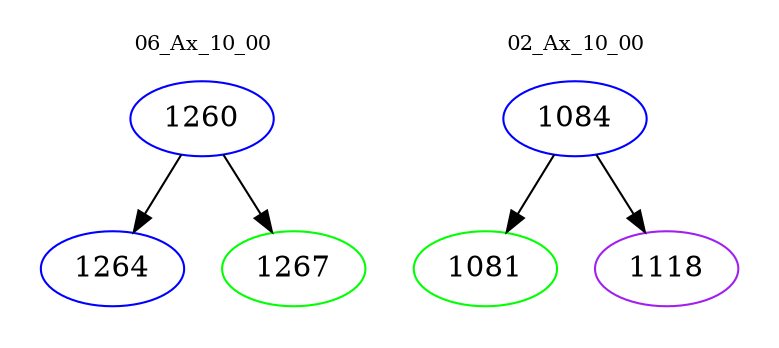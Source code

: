 digraph{
subgraph cluster_0 {
color = white
label = "06_Ax_10_00";
fontsize=10;
T0_1260 [label="1260", color="blue"]
T0_1260 -> T0_1264 [color="black"]
T0_1264 [label="1264", color="blue"]
T0_1260 -> T0_1267 [color="black"]
T0_1267 [label="1267", color="green"]
}
subgraph cluster_1 {
color = white
label = "02_Ax_10_00";
fontsize=10;
T1_1084 [label="1084", color="blue"]
T1_1084 -> T1_1081 [color="black"]
T1_1081 [label="1081", color="green"]
T1_1084 -> T1_1118 [color="black"]
T1_1118 [label="1118", color="purple"]
}
}
